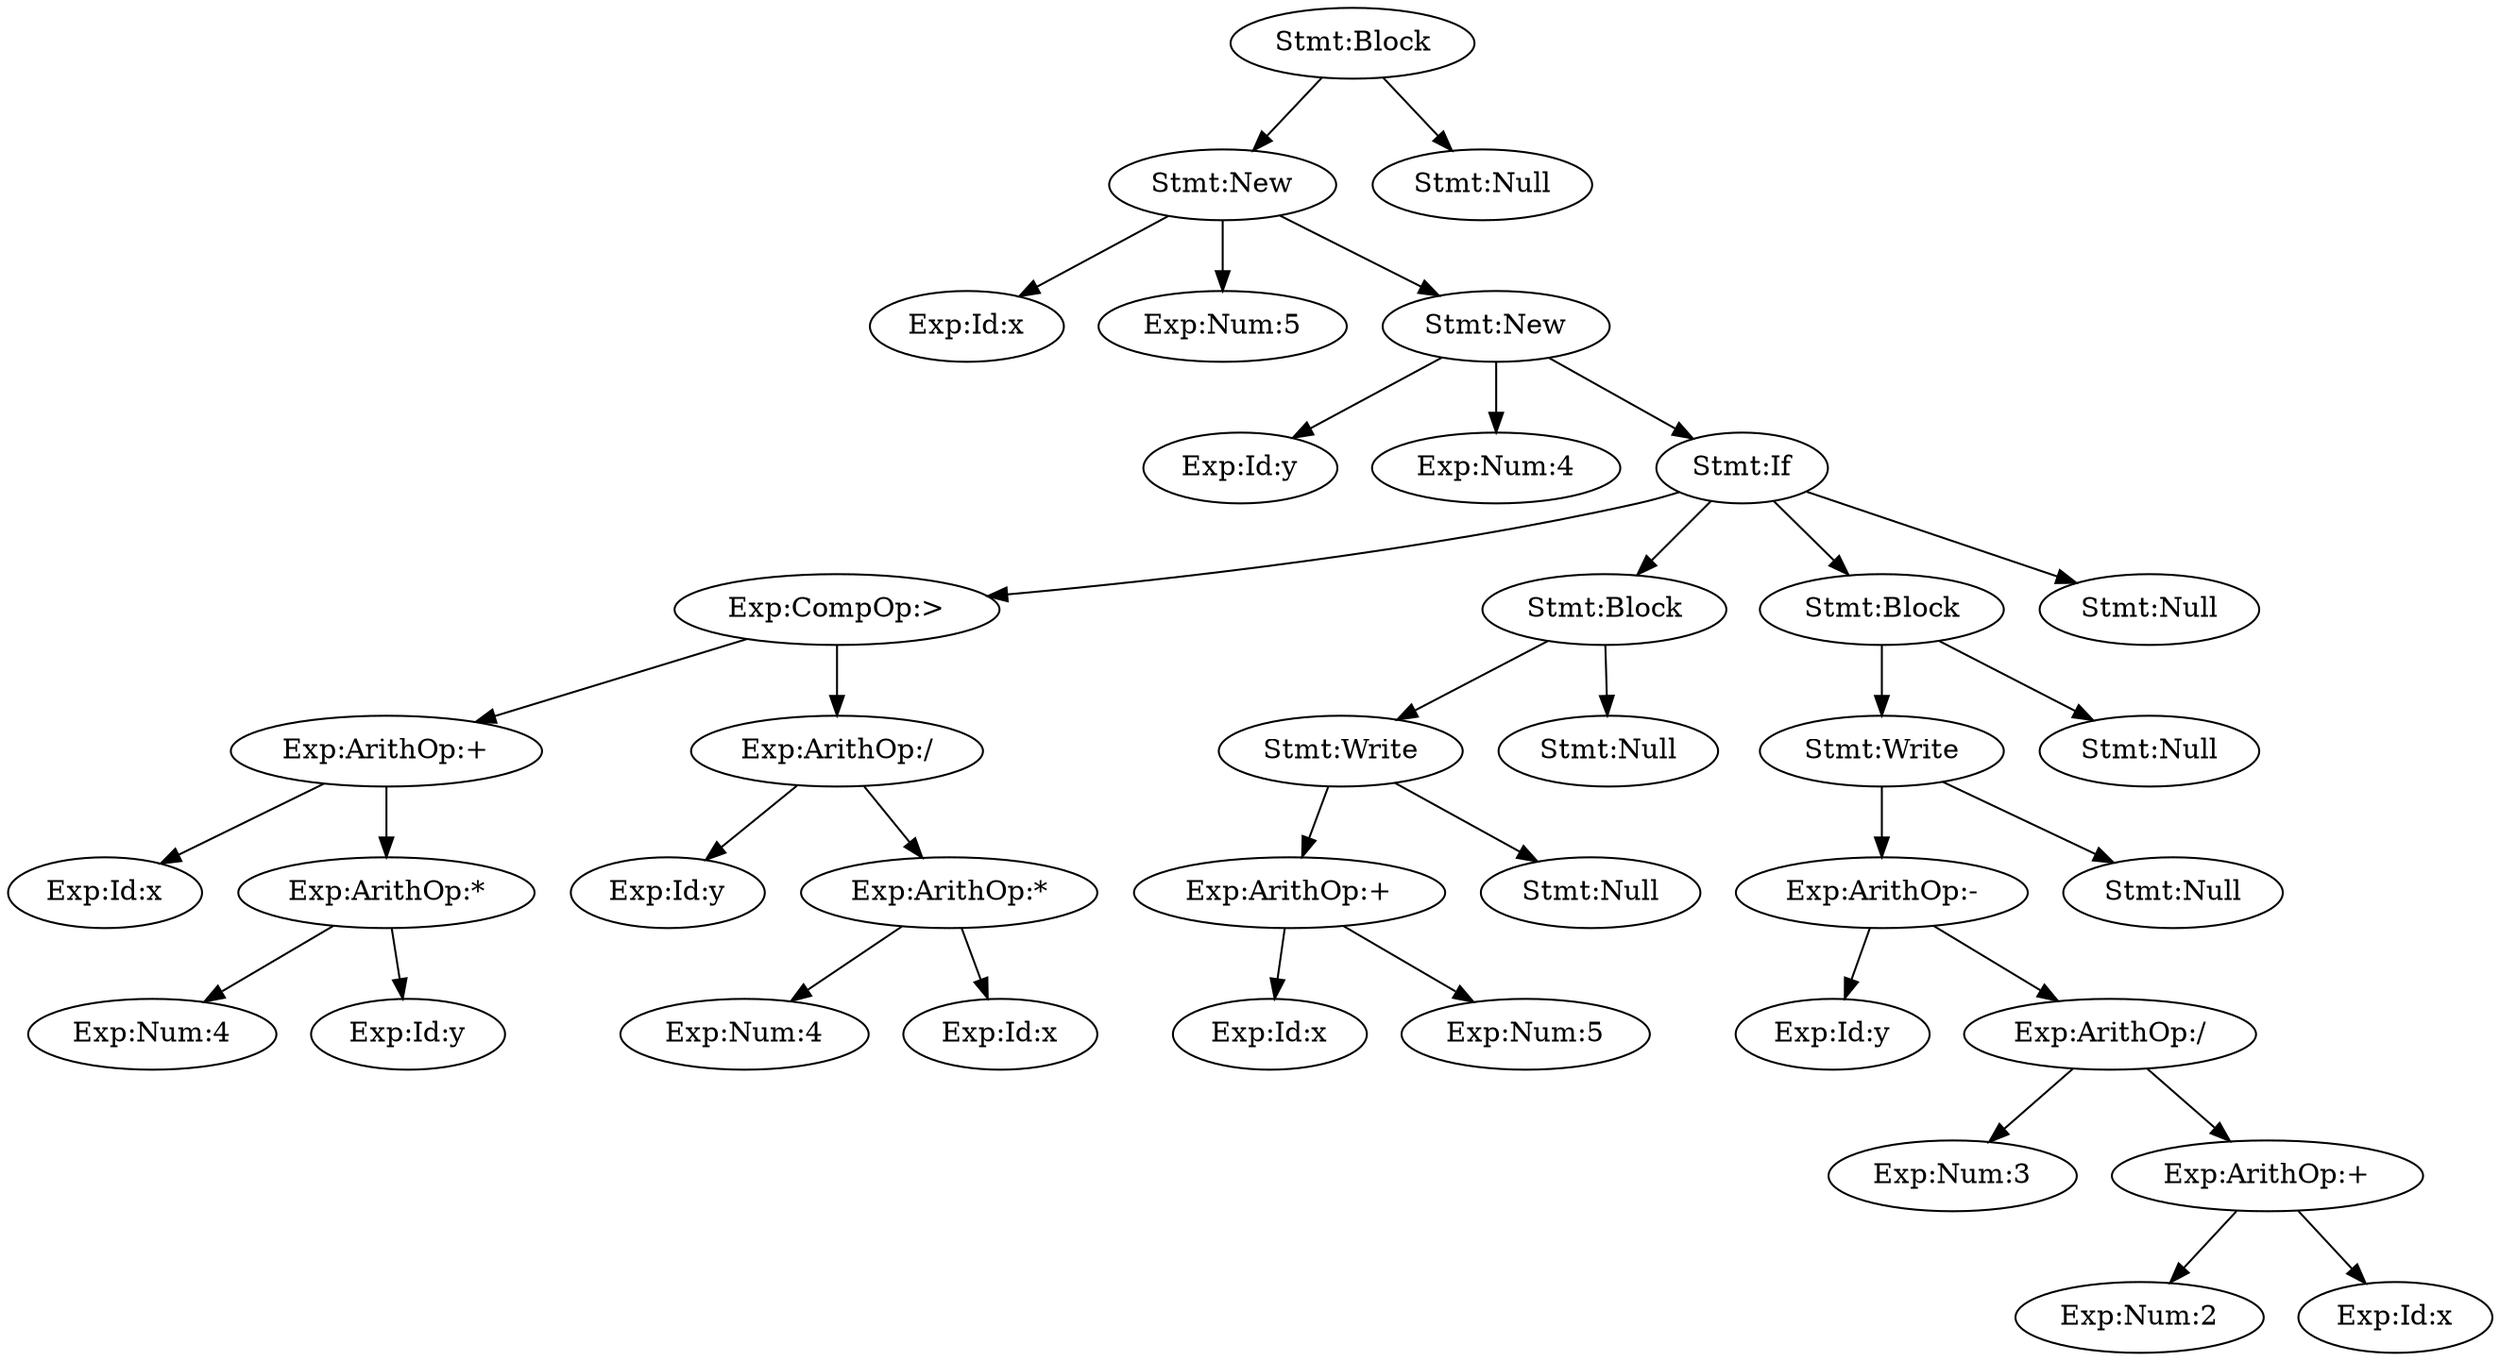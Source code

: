 digraph AST {
	n1 [label="Stmt:Block"];
	n2 [label="Stmt:New"];
	n3 [label="Exp:Id:x"];
	n2 -> n3;
	n4 [label="Exp:Num:5"];
	n2 -> n4;
	n5 [label="Stmt:New"];
	n6 [label="Exp:Id:y"];
	n5 -> n6;
	n7 [label="Exp:Num:4"];
	n5 -> n7;
	n8 [label="Stmt:If"];
	n9 [label="Exp:CompOp:>"];
	n10 [label="Exp:ArithOp:+"];
	n11 [label="Exp:Id:x"];
	n10 -> n11;
	n12 [label="Exp:ArithOp:*"];
	n13 [label="Exp:Num:4"];
	n12 -> n13;
	n14 [label="Exp:Id:y"];
	n12 -> n14;
	n10 -> n12;
	n9 -> n10;
	n15 [label="Exp:ArithOp:/"];
	n16 [label="Exp:Id:y"];
	n15 -> n16;
	n17 [label="Exp:ArithOp:*"];
	n18 [label="Exp:Num:4"];
	n17 -> n18;
	n19 [label="Exp:Id:x"];
	n17 -> n19;
	n15 -> n17;
	n9 -> n15;
	n8 -> n9;
	n20 [label="Stmt:Block"];
	n21 [label="Stmt:Write"];
	n22 [label="Exp:ArithOp:+"];
	n23 [label="Exp:Id:x"];
	n22 -> n23;
	n24 [label="Exp:Num:5"];
	n22 -> n24;
	n21 -> n22;
	n25 [label="Stmt:Null"];
	n21 -> n25;
	n20 -> n21;
	n26 [label="Stmt:Null"];
	n20 -> n26;
	n8 -> n20;
	n27 [label="Stmt:Block"];
	n28 [label="Stmt:Write"];
	n29 [label="Exp:ArithOp:-"];
	n30 [label="Exp:Id:y"];
	n29 -> n30;
	n31 [label="Exp:ArithOp:/"];
	n32 [label="Exp:Num:3"];
	n31 -> n32;
	n33 [label="Exp:ArithOp:+"];
	n34 [label="Exp:Num:2"];
	n33 -> n34;
	n35 [label="Exp:Id:x"];
	n33 -> n35;
	n31 -> n33;
	n29 -> n31;
	n28 -> n29;
	n36 [label="Stmt:Null"];
	n28 -> n36;
	n27 -> n28;
	n37 [label="Stmt:Null"];
	n27 -> n37;
	n8 -> n27;
	n38 [label="Stmt:Null"];
	n8 -> n38;
	n5 -> n8;
	n2 -> n5;
	n1 -> n2;
	n39 [label="Stmt:Null"];
	n1 -> n39;
}
